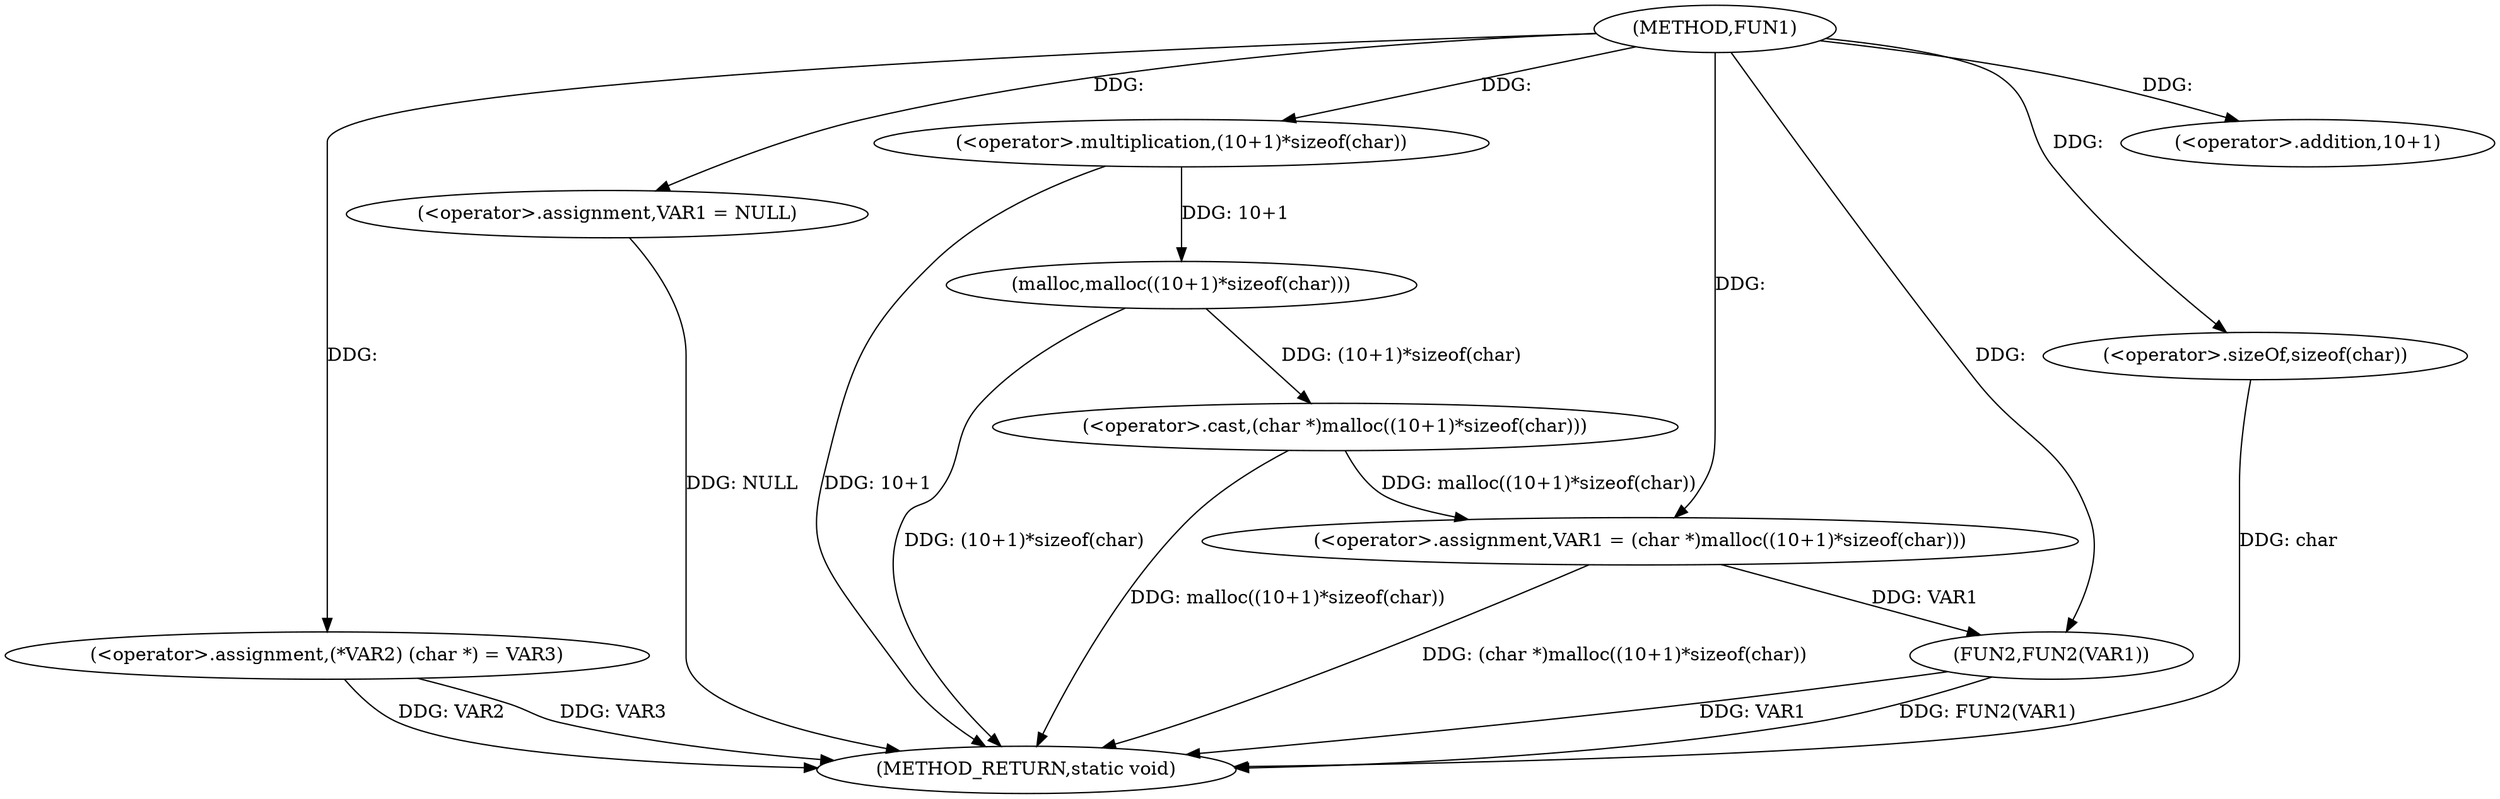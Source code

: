 digraph FUN1 {  
"1000100" [label = "(METHOD,FUN1)" ]
"1000123" [label = "(METHOD_RETURN,static void)" ]
"1000104" [label = "(<operator>.assignment,(*VAR2) (char *) = VAR3)" ]
"1000107" [label = "(<operator>.assignment,VAR1 = NULL)" ]
"1000110" [label = "(<operator>.assignment,VAR1 = (char *)malloc((10+1)*sizeof(char)))" ]
"1000112" [label = "(<operator>.cast,(char *)malloc((10+1)*sizeof(char)))" ]
"1000114" [label = "(malloc,malloc((10+1)*sizeof(char)))" ]
"1000115" [label = "(<operator>.multiplication,(10+1)*sizeof(char))" ]
"1000116" [label = "(<operator>.addition,10+1)" ]
"1000119" [label = "(<operator>.sizeOf,sizeof(char))" ]
"1000121" [label = "(FUN2,FUN2(VAR1))" ]
  "1000104" -> "1000123"  [ label = "DDG: VAR2"] 
  "1000112" -> "1000123"  [ label = "DDG: malloc((10+1)*sizeof(char))"] 
  "1000110" -> "1000123"  [ label = "DDG: (char *)malloc((10+1)*sizeof(char))"] 
  "1000121" -> "1000123"  [ label = "DDG: VAR1"] 
  "1000115" -> "1000123"  [ label = "DDG: 10+1"] 
  "1000114" -> "1000123"  [ label = "DDG: (10+1)*sizeof(char)"] 
  "1000121" -> "1000123"  [ label = "DDG: FUN2(VAR1)"] 
  "1000119" -> "1000123"  [ label = "DDG: char"] 
  "1000104" -> "1000123"  [ label = "DDG: VAR3"] 
  "1000107" -> "1000123"  [ label = "DDG: NULL"] 
  "1000100" -> "1000104"  [ label = "DDG: "] 
  "1000100" -> "1000107"  [ label = "DDG: "] 
  "1000112" -> "1000110"  [ label = "DDG: malloc((10+1)*sizeof(char))"] 
  "1000100" -> "1000110"  [ label = "DDG: "] 
  "1000114" -> "1000112"  [ label = "DDG: (10+1)*sizeof(char)"] 
  "1000115" -> "1000114"  [ label = "DDG: 10+1"] 
  "1000100" -> "1000115"  [ label = "DDG: "] 
  "1000100" -> "1000116"  [ label = "DDG: "] 
  "1000100" -> "1000119"  [ label = "DDG: "] 
  "1000110" -> "1000121"  [ label = "DDG: VAR1"] 
  "1000100" -> "1000121"  [ label = "DDG: "] 
}
